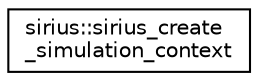 digraph "Graphical Class Hierarchy"
{
 // INTERACTIVE_SVG=YES
  edge [fontname="Helvetica",fontsize="10",labelfontname="Helvetica",labelfontsize="10"];
  node [fontname="Helvetica",fontsize="10",shape=record];
  rankdir="LR";
  Node1 [label="sirius::sirius_create\l_simulation_context",height=0.2,width=0.4,color="black", fillcolor="white", style="filled",URL="$interfacesirius_1_1sirius__create__simulation__context.html"];
}
